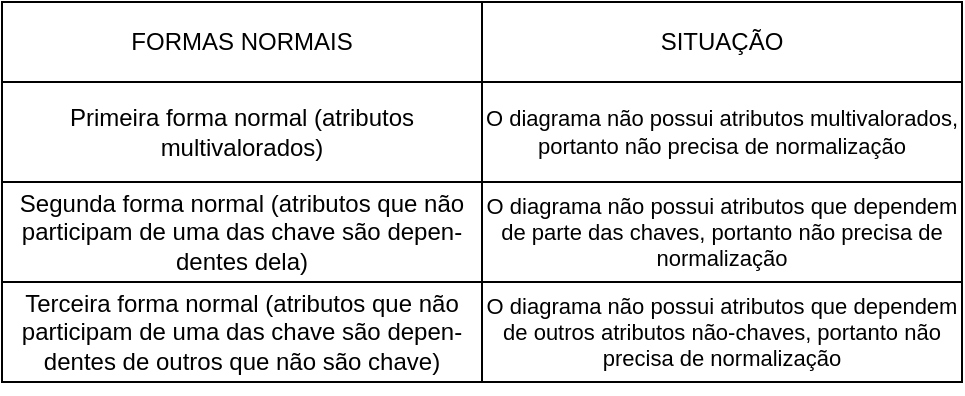 <mxfile version="24.4.8" type="device">
  <diagram name="Página-1" id="oEa7EVMn7R-xWfV6C_sM">
    <mxGraphModel dx="1434" dy="780" grid="1" gridSize="10" guides="1" tooltips="1" connect="1" arrows="1" fold="1" page="1" pageScale="1" pageWidth="3300" pageHeight="4681" math="0" shadow="0">
      <root>
        <mxCell id="0" />
        <mxCell id="1" parent="0" />
        <mxCell id="uj2Pa5tgF5p8mhPGZhqv-1" value="Primeira forma normal (atributos multivalorados)" style="rounded=0;whiteSpace=wrap;html=1;" vertex="1" parent="1">
          <mxGeometry x="280" y="160" width="240" height="50" as="geometry" />
        </mxCell>
        <mxCell id="uj2Pa5tgF5p8mhPGZhqv-2" value="&lt;p style=&quot;line-height: 120%; font-size: 11px;&quot;&gt;&lt;font style=&quot;font-size: 11px;&quot;&gt;O diagrama não possui atributos multivalorados, portanto não precisa de normalização&lt;/font&gt;&lt;/p&gt;" style="rounded=0;whiteSpace=wrap;html=1;" vertex="1" parent="1">
          <mxGeometry x="520" y="160" width="240" height="50" as="geometry" />
        </mxCell>
        <mxCell id="uj2Pa5tgF5p8mhPGZhqv-3" value="FORMAS NORMAIS" style="rounded=0;whiteSpace=wrap;html=1;" vertex="1" parent="1">
          <mxGeometry x="280" y="120" width="240" height="40" as="geometry" />
        </mxCell>
        <mxCell id="uj2Pa5tgF5p8mhPGZhqv-4" value="SITUAÇÃO" style="rounded=0;whiteSpace=wrap;html=1;" vertex="1" parent="1">
          <mxGeometry x="520" y="120" width="240" height="40" as="geometry" />
        </mxCell>
        <mxCell id="uj2Pa5tgF5p8mhPGZhqv-5" value="&lt;div&gt;Segunda forma normal (atributos que não participam de uma das&amp;nbsp;&lt;span style=&quot;background-color: initial;&quot;&gt;chave são depen-dentes dela)&lt;/span&gt;&lt;/div&gt;" style="rounded=0;whiteSpace=wrap;html=1;" vertex="1" parent="1">
          <mxGeometry x="280" y="210" width="240" height="50" as="geometry" />
        </mxCell>
        <mxCell id="uj2Pa5tgF5p8mhPGZhqv-6" value="&lt;p style=&quot;line-height: 120%; font-size: 11px;&quot;&gt;&lt;font style=&quot;font-size: 11px;&quot;&gt;O diagrama não possui atributos que dependem de parte das chaves, portanto não precisa de normalização&lt;/font&gt;&lt;/p&gt;" style="rounded=0;whiteSpace=wrap;html=1;" vertex="1" parent="1">
          <mxGeometry x="520" y="210" width="240" height="50" as="geometry" />
        </mxCell>
        <mxCell id="uj2Pa5tgF5p8mhPGZhqv-7" value="&lt;div&gt;Terceira forma normal (atributos que não participam de uma das&amp;nbsp;&lt;span style=&quot;background-color: initial;&quot;&gt;chave são depen-dentes de outros que não são chave)&lt;/span&gt;&lt;/div&gt;" style="rounded=0;whiteSpace=wrap;html=1;" vertex="1" parent="1">
          <mxGeometry x="280" y="260" width="240" height="50" as="geometry" />
        </mxCell>
        <mxCell id="uj2Pa5tgF5p8mhPGZhqv-8" value="&lt;p style=&quot;line-height: 120%; font-size: 11px;&quot;&gt;&lt;font style=&quot;font-size: 11px;&quot;&gt;O diagrama não possui atributos que dependem de outros atributos não-chaves, portanto não precisa de normalização&lt;/font&gt;&lt;/p&gt;" style="rounded=0;whiteSpace=wrap;html=1;" vertex="1" parent="1">
          <mxGeometry x="520" y="260" width="240" height="50" as="geometry" />
        </mxCell>
      </root>
    </mxGraphModel>
  </diagram>
</mxfile>
